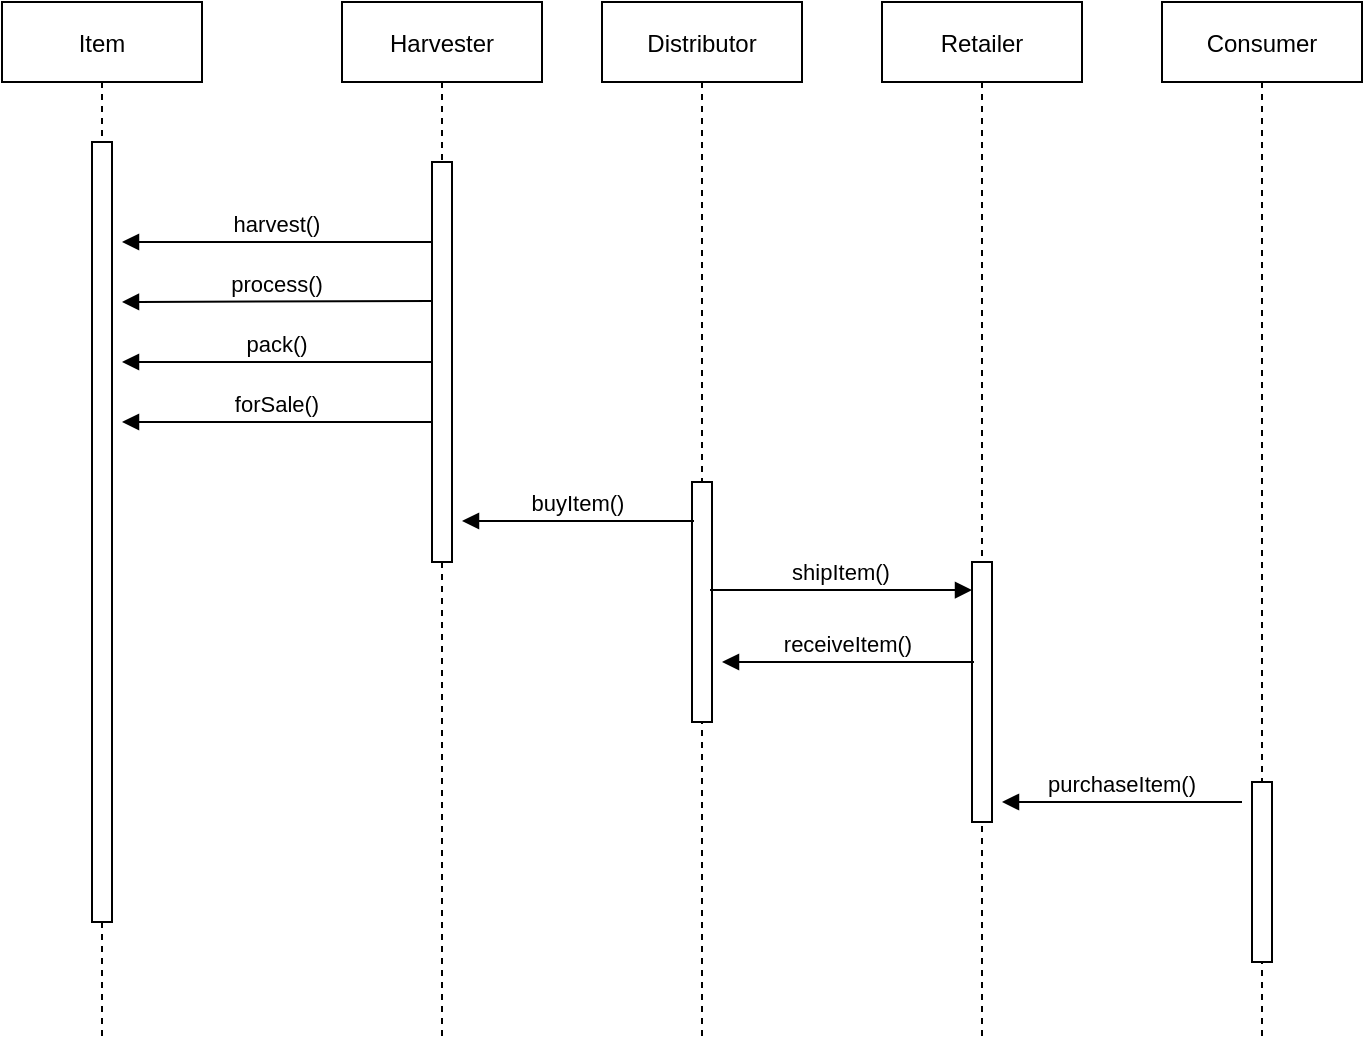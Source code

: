 <mxfile version="13.4.2" type="device"><diagram id="kgpKYQtTHZ0yAKxKKP6v" name="Page-1"><mxGraphModel dx="1426" dy="777" grid="1" gridSize="10" guides="1" tooltips="1" connect="1" arrows="1" fold="1" page="1" pageScale="1" pageWidth="850" pageHeight="1100" math="0" shadow="0"><root><mxCell id="0"/><mxCell id="1" parent="0"/><mxCell id="3nuBFxr9cyL0pnOWT2aG-1" value="Item" style="shape=umlLifeline;perimeter=lifelinePerimeter;container=1;collapsible=0;recursiveResize=0;rounded=0;shadow=0;strokeWidth=1;" parent="1" vertex="1"><mxGeometry x="40" y="30" width="100" height="520" as="geometry"/></mxCell><mxCell id="3nuBFxr9cyL0pnOWT2aG-2" value="" style="points=[];perimeter=orthogonalPerimeter;rounded=0;shadow=0;strokeWidth=1;" parent="3nuBFxr9cyL0pnOWT2aG-1" vertex="1"><mxGeometry x="45" y="70" width="10" height="390" as="geometry"/></mxCell><mxCell id="3nuBFxr9cyL0pnOWT2aG-5" value="Harvester" style="shape=umlLifeline;perimeter=lifelinePerimeter;container=1;collapsible=0;recursiveResize=0;rounded=0;shadow=0;strokeWidth=1;" parent="1" vertex="1"><mxGeometry x="210" y="30" width="100" height="520" as="geometry"/></mxCell><mxCell id="3nuBFxr9cyL0pnOWT2aG-6" value="" style="points=[];perimeter=orthogonalPerimeter;rounded=0;shadow=0;strokeWidth=1;" parent="3nuBFxr9cyL0pnOWT2aG-5" vertex="1"><mxGeometry x="45" y="80" width="10" height="200" as="geometry"/></mxCell><mxCell id="3nuBFxr9cyL0pnOWT2aG-9" value="harvest()" style="verticalAlign=bottom;endArrow=block;shadow=0;strokeWidth=1;" parent="1" source="3nuBFxr9cyL0pnOWT2aG-6" edge="1"><mxGeometry relative="1" as="geometry"><mxPoint x="150" y="150" as="sourcePoint"/><mxPoint x="100" y="150" as="targetPoint"/></mxGeometry></mxCell><mxCell id="VcXwGL6V6u1iXGrHwygY-1" value="Distributor" style="shape=umlLifeline;perimeter=lifelinePerimeter;container=1;collapsible=0;recursiveResize=0;rounded=0;shadow=0;strokeWidth=1;" vertex="1" parent="1"><mxGeometry x="340" y="30" width="100" height="520" as="geometry"/></mxCell><mxCell id="VcXwGL6V6u1iXGrHwygY-2" value="" style="points=[];perimeter=orthogonalPerimeter;rounded=0;shadow=0;strokeWidth=1;" vertex="1" parent="VcXwGL6V6u1iXGrHwygY-1"><mxGeometry x="45" y="240" width="10" height="120" as="geometry"/></mxCell><mxCell id="VcXwGL6V6u1iXGrHwygY-3" value="Retailer" style="shape=umlLifeline;perimeter=lifelinePerimeter;container=1;collapsible=0;recursiveResize=0;rounded=0;shadow=0;strokeWidth=1;" vertex="1" parent="1"><mxGeometry x="480" y="30" width="100" height="520" as="geometry"/></mxCell><mxCell id="VcXwGL6V6u1iXGrHwygY-4" value="" style="points=[];perimeter=orthogonalPerimeter;rounded=0;shadow=0;strokeWidth=1;" vertex="1" parent="VcXwGL6V6u1iXGrHwygY-3"><mxGeometry x="45" y="280" width="10" height="130" as="geometry"/></mxCell><mxCell id="VcXwGL6V6u1iXGrHwygY-5" value="Consumer" style="shape=umlLifeline;perimeter=lifelinePerimeter;container=1;collapsible=0;recursiveResize=0;rounded=0;shadow=0;strokeWidth=1;" vertex="1" parent="1"><mxGeometry x="620" y="30" width="100" height="520" as="geometry"/></mxCell><mxCell id="VcXwGL6V6u1iXGrHwygY-6" value="" style="points=[];perimeter=orthogonalPerimeter;rounded=0;shadow=0;strokeWidth=1;" vertex="1" parent="VcXwGL6V6u1iXGrHwygY-5"><mxGeometry x="45" y="390" width="10" height="90" as="geometry"/></mxCell><mxCell id="VcXwGL6V6u1iXGrHwygY-7" value="process()" style="verticalAlign=bottom;endArrow=block;shadow=0;strokeWidth=1;" edge="1" parent="1"><mxGeometry relative="1" as="geometry"><mxPoint x="255" y="179.5" as="sourcePoint"/><mxPoint x="100" y="180" as="targetPoint"/></mxGeometry></mxCell><mxCell id="VcXwGL6V6u1iXGrHwygY-8" value="pack()" style="verticalAlign=bottom;endArrow=block;shadow=0;strokeWidth=1;" edge="1" parent="1"><mxGeometry relative="1" as="geometry"><mxPoint x="255" y="210" as="sourcePoint"/><mxPoint x="100" y="210" as="targetPoint"/></mxGeometry></mxCell><mxCell id="VcXwGL6V6u1iXGrHwygY-10" value="forSale()" style="verticalAlign=bottom;endArrow=block;shadow=0;strokeWidth=1;" edge="1" parent="1"><mxGeometry relative="1" as="geometry"><mxPoint x="255" y="240" as="sourcePoint"/><mxPoint x="100" y="240" as="targetPoint"/></mxGeometry></mxCell><mxCell id="VcXwGL6V6u1iXGrHwygY-11" value="buyItem()" style="verticalAlign=bottom;endArrow=block;entryX=1;entryY=0;shadow=0;strokeWidth=1;" edge="1" parent="1"><mxGeometry relative="1" as="geometry"><mxPoint x="386" y="289.5" as="sourcePoint"/><mxPoint x="270" y="289.5" as="targetPoint"/></mxGeometry></mxCell><mxCell id="VcXwGL6V6u1iXGrHwygY-12" value="shipItem()" style="verticalAlign=bottom;endArrow=block;shadow=0;strokeWidth=1;entryX=0;entryY=0.108;entryDx=0;entryDy=0;entryPerimeter=0;" edge="1" parent="1" target="VcXwGL6V6u1iXGrHwygY-4"><mxGeometry relative="1" as="geometry"><mxPoint x="394" y="324" as="sourcePoint"/><mxPoint x="510" y="320" as="targetPoint"/></mxGeometry></mxCell><mxCell id="VcXwGL6V6u1iXGrHwygY-13" value="receiveItem()" style="verticalAlign=bottom;endArrow=block;shadow=0;strokeWidth=1;" edge="1" parent="1"><mxGeometry relative="1" as="geometry"><mxPoint x="526" y="360" as="sourcePoint"/><mxPoint x="400" y="360" as="targetPoint"/></mxGeometry></mxCell><mxCell id="VcXwGL6V6u1iXGrHwygY-14" value="purchaseItem()" style="verticalAlign=bottom;endArrow=block;shadow=0;strokeWidth=1;" edge="1" parent="1"><mxGeometry relative="1" as="geometry"><mxPoint x="660" y="430" as="sourcePoint"/><mxPoint x="540" y="430" as="targetPoint"/></mxGeometry></mxCell></root></mxGraphModel></diagram></mxfile>